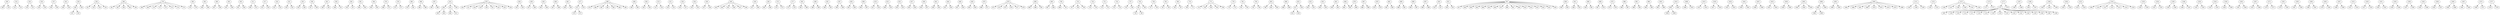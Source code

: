 strict digraph  {
209 [label="209:"];
208;
210;
214 [label="214:"];
212;
215;
220 [label="220:"];
218;
221;
228 [label="228:"];
226;
229;
237 [label="237:"];
236;
238;
242 [label="242:"];
240;
243;
249 [label="249:"];
247;
250;
256 [label="256:"];
252;
253;
254;
255;
259 [label="259:"];
258;
266 [label="266:"];
261;
262;
263;
264;
265;
276 [label="276:"];
268;
269;
270;
271;
272;
273;
274;
275;
280 [label="280:"];
278;
279;
285 [label="285:"];
284;
286;
289 [label="289:"];
287;
290;
293 [label="293:"];
291;
294;
303 [label="303:"];
301;
304;
311 [label="311:"];
309;
312;
317 [label="317:"];
315;
318;
324 [label="324:"];
322;
325;
331 [label="331:"];
329;
332;
335 [label="335:"];
334;
336;
338 [label="338:"];
337;
339;
341 [label="341:"];
340;
342;
350 [label="350:"];
348;
351;
356 [label="356:"];
354;
357;
361 [label="361:"];
360;
362;
364 [label="364:"];
363;
365;
370 [label="370:"];
368;
371;
376 [label="376:"];
375;
377;
380 [label="380:"];
378;
381;
388 [label="388:"];
386;
389;
397 [label="397:"];
395;
398;
404 [label="404:"];
403;
405;
410 [label="410:"];
408;
411;
414 [label="414:"];
402;
425 [label="425:"];
416;
417;
418;
419;
420;
421;
422;
423;
424;
434 [label="434:"];
432;
435;
439 [label="439:"];
437;
440;
445 [label="445:"];
443;
444;
449 [label="449:"];
447;
448;
461 [label="461:"];
459;
462;
472 [label="472:"];
470;
473;
477 [label="477:"];
476;
486 [label="486:"];
479;
480;
481;
482;
483;
484;
485;
494 [label="494:"];
492;
495;
504 [label="504:"];
502;
505;
513 [label="513:"];
511;
514;
521 [label="521:"];
519;
522;
526 [label="526:"];
516;
517;
534 [label="534:"];
532;
535;
539 [label="539:"];
537;
540;
549 [label="549:"];
543;
544;
545;
546;
547;
548;
559 [label="559:"];
557;
560;
565 [label="565:"];
563;
566;
572 [label="572:"];
570;
573;
577 [label="577:"];
575;
576;
585 [label="585:"];
583;
586;
589 [label="589:"];
588;
590;
591 [label="591:"];
580;
592;
597 [label="597:"];
596;
598;
602 [label="602:"];
601;
603;
606 [label="606:"];
604;
607;
613 [label="613:"];
611;
614;
615 [label="615:"];
609;
610;
622 [label="622:"];
620;
623;
627 [label="627:"];
626;
628;
636 [label="636:"];
634;
637;
641 [label="641:"];
639;
642;
644 [label="644:"];
631;
643;
649 [label="649:"];
647;
650;
658 [label="658:"];
656;
659;
670 [label="670:"];
668;
671;
679 [label="679:"];
673;
674;
675;
676;
677;
678;
690 [label="690:"];
688;
689;
691;
693 [label="693:"];
687;
694;
700 [label="700:"];
698;
701;
710 [label="710:"];
707;
708;
709;
718 [label="718:"];
716;
719;
721 [label="721:"];
713;
722;
724 [label="724:"];
723;
725;
737 [label="737:"];
735;
738;
745 [label="745:"];
743;
746;
750 [label="750:"];
749;
758 [label="758:"];
757;
759;
762 [label="762:"];
761;
763;
766 [label="766:"];
765;
767;
770 [label="770:"];
769;
771;
772 [label="772:"];
752;
756;
760;
764;
768;
776 [label="776:"];
774;
775;
782 [label="782:"];
781;
783;
793 [label="793:"];
791;
794;
803 [label="803:"];
798;
801;
802;
808 [label="808:"];
806;
809;
817 [label="817:"];
815;
818;
822 [label="822:"];
820;
821;
825 [label="825:"];
824;
832 [label="832:"];
830;
833;
841 [label="841:"];
839;
842;
864 [label="864:"];
862;
865;
867 [label="867:"];
866;
868;
870 [label="870:"];
869;
878 [label="878:"];
876;
879;
882 [label="882:"];
881;
883;
890 [label="890:"];
888;
891;
896 [label="896:"];
894;
897;
907 [label="907:"];
906;
908;
916 [label="916:"];
915;
917;
921 [label="921:"];
920;
922;
931 [label="931:"];
827;
828;
836;
843;
849;
853;
859;
872;
884;
901;
905;
910;
914;
919;
924;
925;
928;
938 [label="938:"];
936;
939;
951 [label="951:"];
949;
952;
960 [label="960:"];
959;
961;
969 [label="969:"];
967;
970;
975 [label="975:"];
973;
976;
986 [label="986:"];
984;
987;
991 [label="991:"];
989;
992;
996 [label="996:"];
994;
995;
1001 [label="1001:"];
993;
999;
1005 [label="1005:"];
1004;
1006;
1009 [label="1009:"];
1008;
1010;
1013 [label="1013:"];
1012;
1014;
1015 [label="1015:"];
1003;
1019 [label="1019:"];
1017;
1018;
1024 [label="1024:"];
1022;
1025;
1041 [label="1041:"];
1039;
1042;
1047 [label="1047:"];
1046;
1048;
1053 [label="1053:"];
1052;
1054;
1059 [label="1059:"];
1058;
1060;
1062 [label="1062:"];
1044;
1050;
1056;
1082 [label="1082:"];
1081;
1083;
1086 [label="1086:"];
1085;
1091 [label="1091:"];
1090;
1092;
1095 [label="1095:"];
1064;
1066;
1067;
1069;
1074;
1076;
1078;
1079;
1088;
1111 [label="1111:"];
1104;
1106;
1109;
1151 [label="1151:"];
1150;
1152;
1157 [label="1157:"];
1146;
1147;
1148;
1149;
1154;
1156;
1172 [label="1172:"];
1171;
1173;
1175 [label="1175:"];
1097;
1100;
1103;
1114;
1117;
1120;
1123;
1126;
1129;
1132;
1135;
1141;
1144;
1159;
1164;
1166;
1169;
1177 [label="1177:"];
1178;
1187 [label="1187:"];
1186;
1188;
1196 [label="1196:"];
1194;
1197;
1200 [label="1200:"];
1184;
1185;
1190;
1204 [label="1204:"];
1202;
1203;
1222 [label="1222:"];
1219;
1220;
1224 [label="1224:"];
1206;
1210;
1211;
1212;
1213;
1214;
1218;
1229 [label="1229:"];
1226;
1230;
1234 [label="1234:"];
1232;
1235;
1239 [label="1239:"];
1238;
1240;
1248 [label="1248:"];
1246;
1247;
1250 [label="1250:"];
1241;
1245;
1254 [label="1254:"];
1253;
1255;
1259 [label="1259:"];
1258;
1260;
1263 [label="1263:"];
1261;
1264;
1267 [label="1267:"];
1252;
1266;
1271 [label="1271:"];
1270;
1272;
1281 [label="1281:"];
1279;
1282;
1293 [label="1293:"];
1291;
1294;
1300 [label="1300:"];
1298;
1301;
1303 [label="1303:"];
1276;
1285;
1307 [label="1307:"];
1306;
1308;
1315 [label="1315:"];
1312;
1314;
1320 [label="1320:"];
1317;
1319;
1331 [label="1331:"];
1329;
1332;
1335 [label="1335:"];
1334;
1336;
1339 [label="1339:"];
1337;
1338;
1345 [label="1345:"];
1343;
1346;
1356 [label="1356:"];
1354;
1357;
1365 [label="1365:"];
1364;
1366;
1367 [label="1367:"];
1361;
1362;
1373 [label="1373:"];
1369;
1371;
1377 [label="1377:"];
1376;
1378;
209 -> 208;
209 -> 210;
214 -> 212;
214 -> 215;
220 -> 218;
220 -> 221;
228 -> 226;
228 -> 229;
237 -> 236;
237 -> 238;
242 -> 240;
242 -> 243;
249 -> 247;
249 -> 250;
256 -> 252;
256 -> 253;
256 -> 254;
256 -> 255;
259 -> 249;
259 -> 258;
266 -> 261;
266 -> 262;
266 -> 263;
266 -> 264;
266 -> 265;
276 -> 268;
276 -> 269;
276 -> 270;
276 -> 271;
276 -> 272;
276 -> 273;
276 -> 274;
276 -> 275;
280 -> 278;
280 -> 279;
285 -> 284;
285 -> 286;
289 -> 287;
289 -> 290;
293 -> 291;
293 -> 294;
303 -> 301;
303 -> 304;
311 -> 309;
311 -> 312;
317 -> 315;
317 -> 318;
324 -> 322;
324 -> 325;
331 -> 329;
331 -> 332;
335 -> 334;
335 -> 336;
338 -> 337;
338 -> 339;
341 -> 340;
341 -> 342;
350 -> 348;
350 -> 351;
356 -> 354;
356 -> 357;
361 -> 360;
361 -> 362;
364 -> 363;
364 -> 365;
370 -> 368;
370 -> 371;
376 -> 375;
376 -> 377;
380 -> 378;
380 -> 381;
388 -> 386;
388 -> 389;
397 -> 395;
397 -> 398;
404 -> 403;
404 -> 405;
410 -> 408;
410 -> 411;
414 -> 402;
414 -> 404;
414 -> 410;
425 -> 416;
425 -> 417;
425 -> 418;
425 -> 419;
425 -> 420;
425 -> 421;
425 -> 422;
425 -> 423;
425 -> 424;
434 -> 432;
434 -> 435;
439 -> 437;
439 -> 440;
445 -> 443;
445 -> 444;
449 -> 447;
449 -> 448;
461 -> 459;
461 -> 462;
472 -> 470;
472 -> 473;
477 -> 472;
477 -> 476;
486 -> 479;
486 -> 480;
486 -> 481;
486 -> 482;
486 -> 483;
486 -> 484;
486 -> 485;
494 -> 492;
494 -> 495;
504 -> 502;
504 -> 505;
513 -> 511;
513 -> 514;
521 -> 519;
521 -> 522;
526 -> 516;
526 -> 517;
534 -> 532;
534 -> 535;
539 -> 537;
539 -> 540;
549 -> 543;
549 -> 544;
549 -> 545;
549 -> 546;
549 -> 547;
549 -> 548;
559 -> 557;
559 -> 560;
565 -> 563;
565 -> 566;
572 -> 570;
572 -> 573;
577 -> 575;
577 -> 576;
585 -> 583;
585 -> 586;
589 -> 588;
589 -> 590;
591 -> 580;
591 -> 592;
597 -> 596;
597 -> 598;
602 -> 601;
602 -> 603;
606 -> 604;
606 -> 607;
613 -> 611;
613 -> 614;
615 -> 609;
615 -> 610;
622 -> 620;
622 -> 623;
627 -> 626;
627 -> 628;
636 -> 634;
636 -> 637;
641 -> 639;
641 -> 642;
644 -> 631;
644 -> 643;
649 -> 647;
649 -> 650;
658 -> 656;
658 -> 659;
670 -> 668;
670 -> 671;
679 -> 673;
679 -> 674;
679 -> 675;
679 -> 676;
679 -> 677;
679 -> 678;
690 -> 688;
690 -> 689;
690 -> 691;
693 -> 687;
693 -> 694;
700 -> 698;
700 -> 701;
710 -> 707;
710 -> 708;
710 -> 709;
718 -> 716;
718 -> 719;
721 -> 713;
721 -> 722;
724 -> 723;
724 -> 725;
737 -> 735;
737 -> 738;
745 -> 743;
745 -> 746;
750 -> 745;
750 -> 749;
758 -> 757;
758 -> 759;
762 -> 761;
762 -> 763;
766 -> 765;
766 -> 767;
770 -> 769;
770 -> 771;
772 -> 752;
772 -> 756;
772 -> 760;
772 -> 764;
772 -> 768;
776 -> 774;
776 -> 775;
782 -> 781;
782 -> 783;
793 -> 791;
793 -> 794;
803 -> 798;
803 -> 801;
803 -> 802;
808 -> 806;
808 -> 809;
817 -> 815;
817 -> 818;
822 -> 820;
822 -> 821;
825 -> 817;
825 -> 824;
832 -> 830;
832 -> 833;
841 -> 839;
841 -> 842;
864 -> 862;
864 -> 865;
867 -> 866;
867 -> 868;
870 -> 862;
870 -> 869;
878 -> 876;
878 -> 879;
882 -> 881;
882 -> 883;
890 -> 888;
890 -> 891;
896 -> 894;
896 -> 897;
907 -> 906;
907 -> 908;
916 -> 915;
916 -> 917;
921 -> 920;
921 -> 922;
931 -> 827;
931 -> 828;
931 -> 836;
931 -> 843;
931 -> 849;
931 -> 853;
931 -> 859;
931 -> 872;
931 -> 884;
931 -> 901;
931 -> 905;
931 -> 910;
931 -> 914;
931 -> 919;
931 -> 924;
931 -> 925;
931 -> 928;
938 -> 936;
938 -> 939;
951 -> 949;
951 -> 952;
960 -> 959;
960 -> 961;
969 -> 967;
969 -> 970;
975 -> 973;
975 -> 976;
986 -> 984;
986 -> 987;
991 -> 989;
991 -> 992;
996 -> 994;
996 -> 995;
1001 -> 993;
1001 -> 999;
1005 -> 1004;
1005 -> 1006;
1009 -> 1008;
1009 -> 1010;
1013 -> 1012;
1013 -> 1014;
1015 -> 1003;
1015 -> 1005;
1019 -> 1017;
1019 -> 1018;
1024 -> 1022;
1024 -> 1025;
1041 -> 1039;
1041 -> 1042;
1047 -> 1046;
1047 -> 1048;
1053 -> 1052;
1053 -> 1054;
1059 -> 1058;
1059 -> 1060;
1062 -> 1044;
1062 -> 1050;
1062 -> 1056;
1082 -> 1081;
1082 -> 1083;
1086 -> 1082;
1086 -> 1085;
1091 -> 1090;
1091 -> 1092;
1095 -> 1064;
1095 -> 1066;
1095 -> 1067;
1095 -> 1069;
1095 -> 1074;
1095 -> 1076;
1095 -> 1078;
1095 -> 1079;
1095 -> 1088;
1111 -> 1104;
1111 -> 1106;
1111 -> 1109;
1151 -> 1150;
1151 -> 1152;
1157 -> 1146;
1157 -> 1147;
1157 -> 1148;
1157 -> 1149;
1157 -> 1154;
1157 -> 1156;
1172 -> 1171;
1172 -> 1173;
1175 -> 1097;
1175 -> 1100;
1175 -> 1103;
1175 -> 1114;
1175 -> 1117;
1175 -> 1120;
1175 -> 1123;
1175 -> 1126;
1175 -> 1129;
1175 -> 1132;
1175 -> 1135;
1175 -> 1141;
1175 -> 1144;
1175 -> 1159;
1175 -> 1164;
1175 -> 1166;
1175 -> 1169;
1177 -> 1175;
1177 -> 1178;
1187 -> 1186;
1187 -> 1188;
1196 -> 1194;
1196 -> 1197;
1200 -> 1184;
1200 -> 1185;
1200 -> 1190;
1204 -> 1202;
1204 -> 1203;
1222 -> 1219;
1222 -> 1220;
1224 -> 1206;
1224 -> 1210;
1224 -> 1211;
1224 -> 1212;
1224 -> 1213;
1224 -> 1214;
1224 -> 1218;
1229 -> 1226;
1229 -> 1230;
1234 -> 1232;
1234 -> 1235;
1239 -> 1238;
1239 -> 1240;
1248 -> 1246;
1248 -> 1247;
1250 -> 1241;
1250 -> 1245;
1254 -> 1253;
1254 -> 1255;
1259 -> 1258;
1259 -> 1260;
1263 -> 1261;
1263 -> 1264;
1267 -> 1252;
1267 -> 1266;
1271 -> 1270;
1271 -> 1272;
1281 -> 1279;
1281 -> 1282;
1293 -> 1291;
1293 -> 1294;
1300 -> 1298;
1300 -> 1301;
1303 -> 1276;
1303 -> 1285;
1307 -> 1306;
1307 -> 1308;
1315 -> 1312;
1315 -> 1314;
1320 -> 1317;
1320 -> 1319;
1331 -> 1329;
1331 -> 1332;
1335 -> 1334;
1335 -> 1336;
1339 -> 1337;
1339 -> 1338;
1345 -> 1343;
1345 -> 1346;
1356 -> 1354;
1356 -> 1357;
1365 -> 1364;
1365 -> 1366;
1367 -> 1361;
1367 -> 1362;
1373 -> 1369;
1373 -> 1371;
1377 -> 1376;
1377 -> 1378;
}
